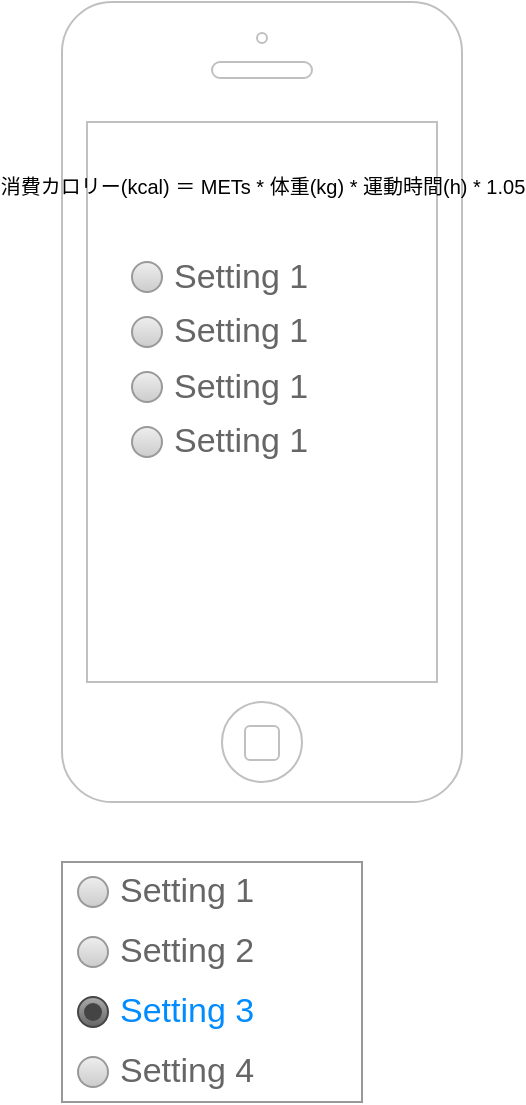 <mxfile version="10.6.3" type="device"><diagram id="YdYRhqgNIGDI_MiSXJ4R" name="ページ1"><mxGraphModel dx="298" dy="579" grid="1" gridSize="10" guides="1" tooltips="1" connect="1" arrows="1" fold="1" page="1" pageScale="1" pageWidth="827" pageHeight="1169" math="0" shadow="0"><root><mxCell id="0"/><mxCell id="1" parent="0"/><mxCell id="QZYPNrM_8GwpOP45c2Tm-1" value="" style="html=1;verticalLabelPosition=bottom;labelBackgroundColor=#ffffff;verticalAlign=top;shadow=0;dashed=0;strokeWidth=1;shape=mxgraph.ios7.misc.iphone;fillColor=#ffffff;strokeColor=#c0c0c0;" parent="1" vertex="1"><mxGeometry x="90" y="110" width="200" height="400" as="geometry"/></mxCell><mxCell id="QZYPNrM_8GwpOP45c2Tm-29" value="消費カロリー(kcal) ＝ METs * 体重(kg) * 運動時間(h) * 1.05" style="text;html=1;fontSize=10;align=center;" parent="1" vertex="1"><mxGeometry x="110" y="190" width="160" height="30" as="geometry"/></mxCell><mxCell id="FDLKp9lKvIuj__J_2ZtU-1" value="" style="strokeWidth=1;shadow=0;dashed=0;align=center;html=1;shape=mxgraph.mockup.forms.rrect;rSize=0;strokeColor=#999999;fillColor=#ffffff;recursiveResize=0;" vertex="1" parent="1"><mxGeometry x="90" y="540" width="150" height="120" as="geometry"/></mxCell><mxCell id="FDLKp9lKvIuj__J_2ZtU-2" value="Setting 1" style="shape=ellipse;rSize=0;fillColor=#eeeeee;strokeColor=#999999;gradientColor=#cccccc;html=1;align=left;spacingLeft=4;fontSize=17;fontColor=#666666;labelPosition=right;" vertex="1" parent="FDLKp9lKvIuj__J_2ZtU-1"><mxGeometry x="8" y="7.5" width="15" height="15" as="geometry"/></mxCell><mxCell id="FDLKp9lKvIuj__J_2ZtU-3" value="Setting 2" style="shape=ellipse;rSize=0;fillColor=#eeeeee;strokeColor=#999999;gradientColor=#cccccc;html=1;align=left;spacingLeft=4;fontSize=17;fontColor=#666666;labelPosition=right;" vertex="1" parent="FDLKp9lKvIuj__J_2ZtU-1"><mxGeometry x="8" y="37.5" width="15" height="15" as="geometry"/></mxCell><mxCell id="FDLKp9lKvIuj__J_2ZtU-4" value="Setting 3" style="shape=ellipse;rSize=0;fillColor=#aaaaaa;strokeColor=#444444;gradientColor=#666666;html=1;align=left;spacingLeft=4;fontSize=17;fontColor=#008cff;labelPosition=right;" vertex="1" parent="FDLKp9lKvIuj__J_2ZtU-1"><mxGeometry x="8" y="67.5" width="15" height="15" as="geometry"/></mxCell><mxCell id="FDLKp9lKvIuj__J_2ZtU-5" value="" style="shape=ellipse;fillColor=#444444;strokeColor=none;html=1;" vertex="1" parent="FDLKp9lKvIuj__J_2ZtU-4"><mxGeometry x="3" y="3" width="9" height="9" as="geometry"/></mxCell><mxCell id="FDLKp9lKvIuj__J_2ZtU-6" value="Setting 4" style="shape=ellipse;rSize=0;fillColor=#eeeeee;strokeColor=#999999;gradientColor=#cccccc;html=1;align=left;spacingLeft=4;fontSize=17;fontColor=#666666;labelPosition=right;" vertex="1" parent="FDLKp9lKvIuj__J_2ZtU-1"><mxGeometry x="8" y="97.5" width="15" height="15" as="geometry"/></mxCell><mxCell id="FDLKp9lKvIuj__J_2ZtU-8" value="Setting 1" style="shape=ellipse;fillColor=#eeeeee;strokeColor=#999999;gradientColor=#cccccc;html=1;align=left;spacingLeft=4;fontSize=17;fontColor=#666666;labelPosition=right;shadow=0;" vertex="1" parent="1"><mxGeometry x="125" y="240" width="15" height="15" as="geometry"/></mxCell><mxCell id="FDLKp9lKvIuj__J_2ZtU-9" value="Setting 1" style="shape=ellipse;fillColor=#eeeeee;strokeColor=#999999;gradientColor=#cccccc;html=1;align=left;spacingLeft=4;fontSize=17;fontColor=#666666;labelPosition=right;shadow=0;" vertex="1" parent="1"><mxGeometry x="125" y="267.5" width="15" height="15" as="geometry"/></mxCell><mxCell id="FDLKp9lKvIuj__J_2ZtU-10" value="Setting 1" style="shape=ellipse;fillColor=#eeeeee;strokeColor=#999999;gradientColor=#cccccc;html=1;align=left;spacingLeft=4;fontSize=17;fontColor=#666666;labelPosition=right;shadow=0;" vertex="1" parent="1"><mxGeometry x="125" y="295" width="15" height="15" as="geometry"/></mxCell><mxCell id="FDLKp9lKvIuj__J_2ZtU-14" value="Setting 1" style="shape=ellipse;fillColor=#eeeeee;strokeColor=#999999;gradientColor=#cccccc;html=1;align=left;spacingLeft=4;fontSize=17;fontColor=#666666;labelPosition=right;shadow=0;" vertex="1" parent="1"><mxGeometry x="125" y="322.5" width="15" height="15" as="geometry"/></mxCell></root></mxGraphModel></diagram></mxfile>